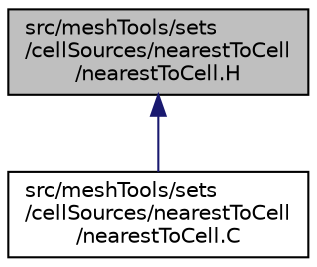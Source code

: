 digraph "src/meshTools/sets/cellSources/nearestToCell/nearestToCell.H"
{
  bgcolor="transparent";
  edge [fontname="Helvetica",fontsize="10",labelfontname="Helvetica",labelfontsize="10"];
  node [fontname="Helvetica",fontsize="10",shape=record];
  Node1 [label="src/meshTools/sets\l/cellSources/nearestToCell\l/nearestToCell.H",height=0.2,width=0.4,color="black", fillcolor="grey75", style="filled", fontcolor="black"];
  Node1 -> Node2 [dir="back",color="midnightblue",fontsize="10",style="solid",fontname="Helvetica"];
  Node2 [label="src/meshTools/sets\l/cellSources/nearestToCell\l/nearestToCell.C",height=0.2,width=0.4,color="black",URL="$a07564.html"];
}
